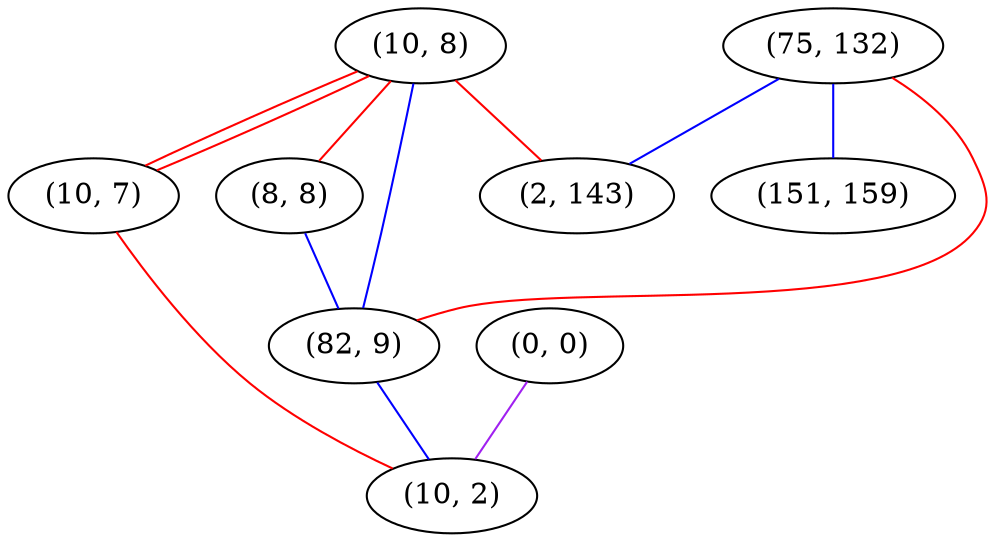 graph "" {
"(10, 8)";
"(0, 0)";
"(75, 132)";
"(151, 159)";
"(10, 7)";
"(8, 8)";
"(82, 9)";
"(2, 143)";
"(10, 2)";
"(10, 8)" -- "(2, 143)"  [color=red, key=0, weight=1];
"(10, 8)" -- "(10, 7)"  [color=red, key=0, weight=1];
"(10, 8)" -- "(10, 7)"  [color=red, key=1, weight=1];
"(10, 8)" -- "(8, 8)"  [color=red, key=0, weight=1];
"(10, 8)" -- "(82, 9)"  [color=blue, key=0, weight=3];
"(0, 0)" -- "(10, 2)"  [color=purple, key=0, weight=4];
"(75, 132)" -- "(2, 143)"  [color=blue, key=0, weight=3];
"(75, 132)" -- "(151, 159)"  [color=blue, key=0, weight=3];
"(75, 132)" -- "(82, 9)"  [color=red, key=0, weight=1];
"(10, 7)" -- "(10, 2)"  [color=red, key=0, weight=1];
"(8, 8)" -- "(82, 9)"  [color=blue, key=0, weight=3];
"(82, 9)" -- "(10, 2)"  [color=blue, key=0, weight=3];
}
